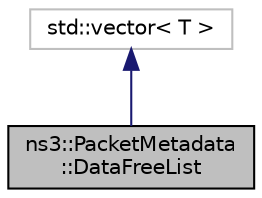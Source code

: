 digraph "ns3::PacketMetadata::DataFreeList"
{
 // LATEX_PDF_SIZE
  edge [fontname="Helvetica",fontsize="10",labelfontname="Helvetica",labelfontsize="10"];
  node [fontname="Helvetica",fontsize="10",shape=record];
  Node1 [label="ns3::PacketMetadata\l::DataFreeList",height=0.2,width=0.4,color="black", fillcolor="grey75", style="filled", fontcolor="black",tooltip="Class to hold all the metadata."];
  Node2 -> Node1 [dir="back",color="midnightblue",fontsize="10",style="solid",fontname="Helvetica"];
  Node2 [label="std::vector\< T \>",height=0.2,width=0.4,color="grey75", fillcolor="white", style="filled",tooltip=" "];
}
